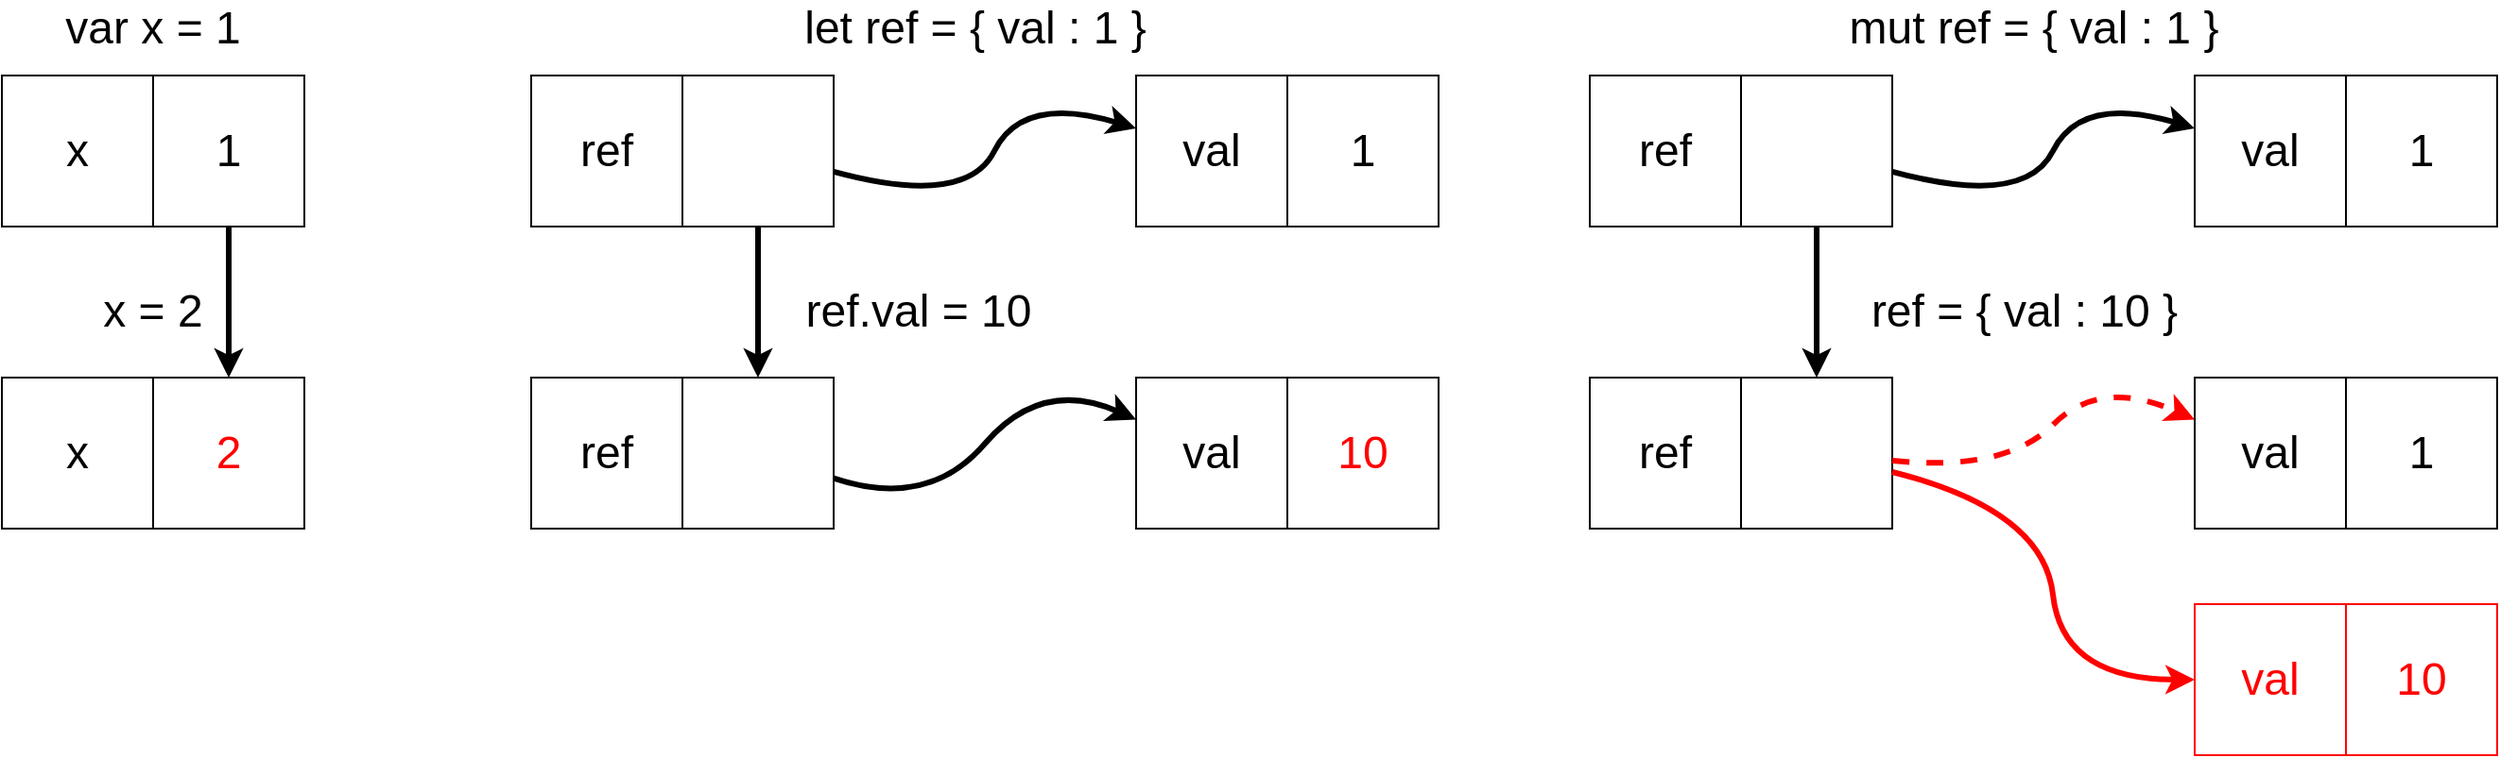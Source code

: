 <mxfile version="22.1.2" type="device">
  <diagram name="第 1 页" id="mSLYzeBuDDj1m1UnV1R8">
    <mxGraphModel dx="1026" dy="653" grid="1" gridSize="10" guides="1" tooltips="1" connect="1" arrows="1" fold="1" page="1" pageScale="1" pageWidth="827" pageHeight="1169" math="0" shadow="0">
      <root>
        <mxCell id="0" />
        <mxCell id="1" parent="0" />
        <mxCell id="T7CJaxuf-DzuXyD6vRHj-10" style="edgeStyle=orthogonalEdgeStyle;rounded=0;orthogonalLoop=1;jettySize=auto;html=1;entryX=0.5;entryY=0;entryDx=0;entryDy=0;strokeWidth=3;" parent="1" source="T7CJaxuf-DzuXyD6vRHj-1" target="T7CJaxuf-DzuXyD6vRHj-7" edge="1">
          <mxGeometry relative="1" as="geometry" />
        </mxCell>
        <mxCell id="T7CJaxuf-DzuXyD6vRHj-1" value="1" style="rounded=0;whiteSpace=wrap;html=1;fontSize=24;" parent="1" vertex="1">
          <mxGeometry x="200" y="80" width="80" height="80" as="geometry" />
        </mxCell>
        <mxCell id="T7CJaxuf-DzuXyD6vRHj-4" value="var x = 1" style="text;html=1;strokeColor=none;fillColor=none;align=center;verticalAlign=middle;whiteSpace=wrap;rounded=0;fontSize=24;" parent="1" vertex="1">
          <mxGeometry x="130" y="40" width="140" height="30" as="geometry" />
        </mxCell>
        <mxCell id="T7CJaxuf-DzuXyD6vRHj-5" value="x = 2" style="text;html=1;strokeColor=none;fillColor=none;align=center;verticalAlign=middle;whiteSpace=wrap;rounded=0;fontSize=24;" parent="1" vertex="1">
          <mxGeometry x="170" y="190" width="60" height="30" as="geometry" />
        </mxCell>
        <mxCell id="T7CJaxuf-DzuXyD6vRHj-6" value="x" style="rounded=0;whiteSpace=wrap;html=1;fontSize=24;" parent="1" vertex="1">
          <mxGeometry x="120" y="80" width="80" height="80" as="geometry" />
        </mxCell>
        <mxCell id="T7CJaxuf-DzuXyD6vRHj-7" value="&lt;font color=&quot;#ff0000&quot;&gt;2&lt;/font&gt;" style="rounded=0;whiteSpace=wrap;html=1;fontSize=24;" parent="1" vertex="1">
          <mxGeometry x="200" y="240" width="80" height="80" as="geometry" />
        </mxCell>
        <mxCell id="T7CJaxuf-DzuXyD6vRHj-8" value="x" style="rounded=0;whiteSpace=wrap;html=1;fontSize=24;" parent="1" vertex="1">
          <mxGeometry x="120" y="240" width="80" height="80" as="geometry" />
        </mxCell>
        <mxCell id="T7CJaxuf-DzuXyD6vRHj-13" style="edgeStyle=orthogonalEdgeStyle;rounded=0;orthogonalLoop=1;jettySize=auto;html=1;entryX=0.5;entryY=0;entryDx=0;entryDy=0;strokeWidth=3;" parent="1" source="T7CJaxuf-DzuXyD6vRHj-14" target="T7CJaxuf-DzuXyD6vRHj-18" edge="1">
          <mxGeometry relative="1" as="geometry" />
        </mxCell>
        <mxCell id="T7CJaxuf-DzuXyD6vRHj-14" value="" style="rounded=0;whiteSpace=wrap;html=1;fontSize=24;" parent="1" vertex="1">
          <mxGeometry x="480" y="80" width="80" height="80" as="geometry" />
        </mxCell>
        <mxCell id="T7CJaxuf-DzuXyD6vRHj-15" value="let ref = { val : 1 }" style="text;html=1;strokeColor=none;fillColor=none;align=center;verticalAlign=middle;whiteSpace=wrap;rounded=0;fontSize=24;" parent="1" vertex="1">
          <mxGeometry x="520" y="40" width="230" height="30" as="geometry" />
        </mxCell>
        <mxCell id="T7CJaxuf-DzuXyD6vRHj-16" value="ref.val = 10" style="text;html=1;strokeColor=none;fillColor=none;align=center;verticalAlign=middle;whiteSpace=wrap;rounded=0;fontSize=24;" parent="1" vertex="1">
          <mxGeometry x="540" y="190" width="130" height="30" as="geometry" />
        </mxCell>
        <mxCell id="T7CJaxuf-DzuXyD6vRHj-17" value="ref" style="rounded=0;whiteSpace=wrap;html=1;fontSize=24;" parent="1" vertex="1">
          <mxGeometry x="400" y="80" width="80" height="80" as="geometry" />
        </mxCell>
        <mxCell id="T7CJaxuf-DzuXyD6vRHj-18" value="" style="rounded=0;whiteSpace=wrap;html=1;fontSize=24;" parent="1" vertex="1">
          <mxGeometry x="480" y="240" width="80" height="80" as="geometry" />
        </mxCell>
        <mxCell id="T7CJaxuf-DzuXyD6vRHj-19" value="ref" style="rounded=0;whiteSpace=wrap;html=1;fontSize=24;" parent="1" vertex="1">
          <mxGeometry x="400" y="240" width="80" height="80" as="geometry" />
        </mxCell>
        <mxCell id="T7CJaxuf-DzuXyD6vRHj-20" value="1" style="rounded=0;whiteSpace=wrap;html=1;fontSize=24;" parent="1" vertex="1">
          <mxGeometry x="800" y="80" width="80" height="80" as="geometry" />
        </mxCell>
        <mxCell id="T7CJaxuf-DzuXyD6vRHj-21" value="" style="curved=1;endArrow=classic;html=1;rounded=0;strokeWidth=3;" parent="1" source="T7CJaxuf-DzuXyD6vRHj-14" target="T7CJaxuf-DzuXyD6vRHj-24" edge="1">
          <mxGeometry width="50" height="50" relative="1" as="geometry">
            <mxPoint x="650" y="160" as="sourcePoint" />
            <mxPoint x="700" y="110" as="targetPoint" />
            <Array as="points">
              <mxPoint x="630" y="150" />
              <mxPoint x="660" y="90" />
            </Array>
          </mxGeometry>
        </mxCell>
        <mxCell id="T7CJaxuf-DzuXyD6vRHj-22" value="&lt;font color=&quot;#ff0000&quot;&gt;10&lt;/font&gt;" style="rounded=0;whiteSpace=wrap;html=1;fontSize=24;" parent="1" vertex="1">
          <mxGeometry x="800" y="240" width="80" height="80" as="geometry" />
        </mxCell>
        <mxCell id="T7CJaxuf-DzuXyD6vRHj-23" value="" style="curved=1;endArrow=classic;html=1;rounded=0;strokeWidth=3;" parent="1" source="T7CJaxuf-DzuXyD6vRHj-18" target="T7CJaxuf-DzuXyD6vRHj-25" edge="1">
          <mxGeometry width="50" height="50" relative="1" as="geometry">
            <mxPoint x="560" y="290" as="sourcePoint" />
            <mxPoint x="800" y="280" as="targetPoint" />
            <Array as="points">
              <mxPoint x="610" y="310" />
              <mxPoint x="670" y="240" />
            </Array>
          </mxGeometry>
        </mxCell>
        <mxCell id="T7CJaxuf-DzuXyD6vRHj-24" value="val" style="rounded=0;whiteSpace=wrap;html=1;fontSize=24;" parent="1" vertex="1">
          <mxGeometry x="720" y="80" width="80" height="80" as="geometry" />
        </mxCell>
        <mxCell id="T7CJaxuf-DzuXyD6vRHj-25" value="val" style="rounded=0;whiteSpace=wrap;html=1;fontSize=24;" parent="1" vertex="1">
          <mxGeometry x="720" y="240" width="80" height="80" as="geometry" />
        </mxCell>
        <mxCell id="T7CJaxuf-DzuXyD6vRHj-26" style="edgeStyle=orthogonalEdgeStyle;rounded=0;orthogonalLoop=1;jettySize=auto;html=1;entryX=0.5;entryY=0;entryDx=0;entryDy=0;strokeWidth=3;" parent="1" source="T7CJaxuf-DzuXyD6vRHj-27" target="T7CJaxuf-DzuXyD6vRHj-31" edge="1">
          <mxGeometry relative="1" as="geometry" />
        </mxCell>
        <mxCell id="T7CJaxuf-DzuXyD6vRHj-27" value="" style="rounded=0;whiteSpace=wrap;html=1;fontSize=24;" parent="1" vertex="1">
          <mxGeometry x="1040" y="80" width="80" height="80" as="geometry" />
        </mxCell>
        <mxCell id="T7CJaxuf-DzuXyD6vRHj-28" value="mut ref = { val : 1 }" style="text;html=1;strokeColor=none;fillColor=none;align=center;verticalAlign=middle;whiteSpace=wrap;rounded=0;fontSize=24;" parent="1" vertex="1">
          <mxGeometry x="1080" y="40" width="230" height="30" as="geometry" />
        </mxCell>
        <mxCell id="T7CJaxuf-DzuXyD6vRHj-29" value="ref = { val : 10 }" style="text;html=1;strokeColor=none;fillColor=none;align=center;verticalAlign=middle;whiteSpace=wrap;rounded=0;fontSize=24;" parent="1" vertex="1">
          <mxGeometry x="1100" y="190" width="180" height="30" as="geometry" />
        </mxCell>
        <mxCell id="T7CJaxuf-DzuXyD6vRHj-30" value="ref" style="rounded=0;whiteSpace=wrap;html=1;fontSize=24;" parent="1" vertex="1">
          <mxGeometry x="960" y="80" width="80" height="80" as="geometry" />
        </mxCell>
        <mxCell id="T7CJaxuf-DzuXyD6vRHj-31" value="" style="rounded=0;whiteSpace=wrap;html=1;fontSize=24;" parent="1" vertex="1">
          <mxGeometry x="1040" y="240" width="80" height="80" as="geometry" />
        </mxCell>
        <mxCell id="T7CJaxuf-DzuXyD6vRHj-32" value="ref" style="rounded=0;whiteSpace=wrap;html=1;fontSize=24;" parent="1" vertex="1">
          <mxGeometry x="960" y="240" width="80" height="80" as="geometry" />
        </mxCell>
        <mxCell id="T7CJaxuf-DzuXyD6vRHj-33" value="1" style="rounded=0;whiteSpace=wrap;html=1;fontSize=24;" parent="1" vertex="1">
          <mxGeometry x="1360" y="80" width="80" height="80" as="geometry" />
        </mxCell>
        <mxCell id="T7CJaxuf-DzuXyD6vRHj-34" value="" style="curved=1;endArrow=classic;html=1;rounded=0;strokeWidth=3;" parent="1" source="T7CJaxuf-DzuXyD6vRHj-27" target="T7CJaxuf-DzuXyD6vRHj-37" edge="1">
          <mxGeometry width="50" height="50" relative="1" as="geometry">
            <mxPoint x="1210" y="160" as="sourcePoint" />
            <mxPoint x="1260" y="110" as="targetPoint" />
            <Array as="points">
              <mxPoint x="1190" y="150" />
              <mxPoint x="1220" y="90" />
            </Array>
          </mxGeometry>
        </mxCell>
        <mxCell id="T7CJaxuf-DzuXyD6vRHj-35" value="1" style="rounded=0;whiteSpace=wrap;html=1;fontSize=24;" parent="1" vertex="1">
          <mxGeometry x="1360" y="240" width="80" height="80" as="geometry" />
        </mxCell>
        <mxCell id="T7CJaxuf-DzuXyD6vRHj-36" value="" style="curved=1;endArrow=classic;html=1;rounded=0;strokeWidth=3;strokeColor=#FF0000;dashed=1;" parent="1" source="T7CJaxuf-DzuXyD6vRHj-31" target="T7CJaxuf-DzuXyD6vRHj-38" edge="1">
          <mxGeometry width="50" height="50" relative="1" as="geometry">
            <mxPoint x="1120" y="290" as="sourcePoint" />
            <mxPoint x="1360" y="280" as="targetPoint" />
            <Array as="points">
              <mxPoint x="1180" y="290" />
              <mxPoint x="1230" y="240" />
            </Array>
          </mxGeometry>
        </mxCell>
        <mxCell id="T7CJaxuf-DzuXyD6vRHj-37" value="val" style="rounded=0;whiteSpace=wrap;html=1;fontSize=24;" parent="1" vertex="1">
          <mxGeometry x="1280" y="80" width="80" height="80" as="geometry" />
        </mxCell>
        <mxCell id="T7CJaxuf-DzuXyD6vRHj-38" value="val" style="rounded=0;whiteSpace=wrap;html=1;fontSize=24;" parent="1" vertex="1">
          <mxGeometry x="1280" y="240" width="80" height="80" as="geometry" />
        </mxCell>
        <mxCell id="T7CJaxuf-DzuXyD6vRHj-39" value="&lt;font color=&quot;#ff0000&quot;&gt;10&lt;/font&gt;" style="rounded=0;whiteSpace=wrap;html=1;fontSize=24;strokeColor=#FF0000;" parent="1" vertex="1">
          <mxGeometry x="1360" y="360" width="80" height="80" as="geometry" />
        </mxCell>
        <mxCell id="T7CJaxuf-DzuXyD6vRHj-40" value="&lt;font color=&quot;#ff0000&quot;&gt;val&lt;/font&gt;" style="rounded=0;whiteSpace=wrap;html=1;fontSize=24;strokeColor=#FF0000;" parent="1" vertex="1">
          <mxGeometry x="1280" y="360" width="80" height="80" as="geometry" />
        </mxCell>
        <mxCell id="T7CJaxuf-DzuXyD6vRHj-41" value="" style="curved=1;endArrow=classic;html=1;rounded=0;strokeWidth=3;strokeColor=#FF0000;" parent="1" source="T7CJaxuf-DzuXyD6vRHj-31" target="T7CJaxuf-DzuXyD6vRHj-40" edge="1">
          <mxGeometry width="50" height="50" relative="1" as="geometry">
            <mxPoint x="1130" y="303" as="sourcePoint" />
            <mxPoint x="1290" y="272" as="targetPoint" />
            <Array as="points">
              <mxPoint x="1200" y="310" />
              <mxPoint x="1210" y="400" />
            </Array>
          </mxGeometry>
        </mxCell>
      </root>
    </mxGraphModel>
  </diagram>
</mxfile>
